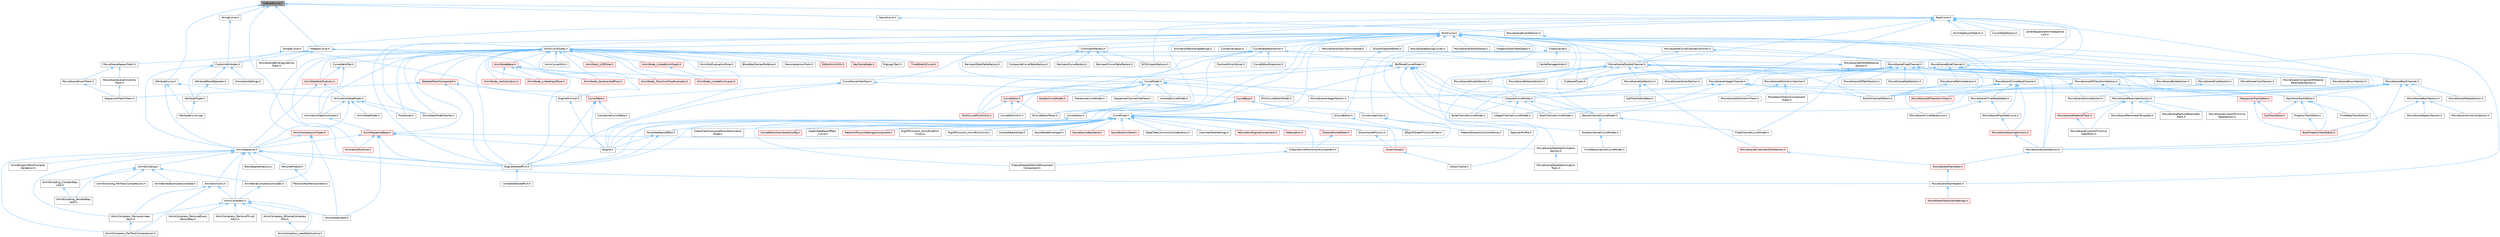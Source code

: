 digraph "IndexedCurve.h"
{
 // INTERACTIVE_SVG=YES
 // LATEX_PDF_SIZE
  bgcolor="transparent";
  edge [fontname=Helvetica,fontsize=10,labelfontname=Helvetica,labelfontsize=10];
  node [fontname=Helvetica,fontsize=10,shape=box,height=0.2,width=0.4];
  Node1 [id="Node000001",label="IndexedCurve.h",height=0.2,width=0.4,color="gray40", fillcolor="grey60", style="filled", fontcolor="black",tooltip=" "];
  Node1 -> Node2 [id="edge1_Node000001_Node000002",dir="back",color="steelblue1",style="solid",tooltip=" "];
  Node2 [id="Node000002",label="AttributeCurve.h",height=0.2,width=0.4,color="grey40", fillcolor="white", style="filled",URL="$d6/d16/AttributeCurve_8h.html",tooltip=" "];
  Node2 -> Node3 [id="edge2_Node000002_Node000003",dir="back",color="steelblue1",style="solid",tooltip=" "];
  Node3 [id="Node000003",label="AnimSequence.h",height=0.2,width=0.4,color="grey40", fillcolor="white", style="filled",URL="$d0/d8a/AnimSequence_8h.html",tooltip=" "];
  Node3 -> Node4 [id="edge3_Node000003_Node000004",dir="back",color="steelblue1",style="solid",tooltip=" "];
  Node4 [id="Node000004",label="AnimBlueprintPostCompile\lValidation.h",height=0.2,width=0.4,color="grey40", fillcolor="white", style="filled",URL="$de/d1b/AnimBlueprintPostCompileValidation_8h.html",tooltip=" "];
  Node3 -> Node5 [id="edge4_Node000003_Node000005",dir="back",color="steelblue1",style="solid",tooltip=" "];
  Node5 [id="Node000005",label="AnimCompress.h",height=0.2,width=0.4,color="grey40", fillcolor="white", style="filled",URL="$dd/d6d/AnimCompress_8h.html",tooltip=" "];
  Node5 -> Node6 [id="edge5_Node000005_Node000006",dir="back",color="steelblue1",style="solid",tooltip=" "];
  Node6 [id="Node000006",label="AnimCompress_BitwiseCompress\lOnly.h",height=0.2,width=0.4,color="grey40", fillcolor="white", style="filled",URL="$df/dd5/AnimCompress__BitwiseCompressOnly_8h.html",tooltip=" "];
  Node6 -> Node7 [id="edge6_Node000006_Node000007",dir="back",color="steelblue1",style="solid",tooltip=" "];
  Node7 [id="Node000007",label="AnimCompress_LeastDestructive.h",height=0.2,width=0.4,color="grey40", fillcolor="white", style="filled",URL="$da/d93/AnimCompress__LeastDestructive_8h.html",tooltip=" "];
  Node5 -> Node7 [id="edge7_Node000005_Node000007",dir="back",color="steelblue1",style="solid",tooltip=" "];
  Node5 -> Node8 [id="edge8_Node000005_Node000008",dir="back",color="steelblue1",style="solid",tooltip=" "];
  Node8 [id="Node000008",label="AnimCompress_RemoveEvery\lSecondKey.h",height=0.2,width=0.4,color="grey40", fillcolor="white", style="filled",URL="$d6/dc2/AnimCompress__RemoveEverySecondKey_8h.html",tooltip=" "];
  Node5 -> Node9 [id="edge9_Node000005_Node000009",dir="back",color="steelblue1",style="solid",tooltip=" "];
  Node9 [id="Node000009",label="AnimCompress_RemoveLinear\lKeys.h",height=0.2,width=0.4,color="grey40", fillcolor="white", style="filled",URL="$d1/d0a/AnimCompress__RemoveLinearKeys_8h.html",tooltip=" "];
  Node9 -> Node10 [id="edge10_Node000009_Node000010",dir="back",color="steelblue1",style="solid",tooltip=" "];
  Node10 [id="Node000010",label="AnimCompress_PerTrackCompression.h",height=0.2,width=0.4,color="grey40", fillcolor="white", style="filled",URL="$d1/d22/AnimCompress__PerTrackCompression_8h.html",tooltip=" "];
  Node5 -> Node11 [id="edge11_Node000005_Node000011",dir="back",color="steelblue1",style="solid",tooltip=" "];
  Node11 [id="Node000011",label="AnimCompress_RemoveTrivial\lKeys.h",height=0.2,width=0.4,color="grey40", fillcolor="white", style="filled",URL="$d0/d60/AnimCompress__RemoveTrivialKeys_8h.html",tooltip=" "];
  Node5 -> Node12 [id="edge12_Node000005_Node000012",dir="back",color="steelblue1",style="solid",tooltip=" "];
  Node12 [id="Node000012",label="AnimStreamable.h",height=0.2,width=0.4,color="grey40", fillcolor="white", style="filled",URL="$d1/d46/AnimStreamable_8h.html",tooltip=" "];
  Node3 -> Node10 [id="edge13_Node000003_Node000010",dir="back",color="steelblue1",style="solid",tooltip=" "];
  Node3 -> Node9 [id="edge14_Node000003_Node000009",dir="back",color="steelblue1",style="solid",tooltip=" "];
  Node3 -> Node13 [id="edge15_Node000003_Node000013",dir="back",color="steelblue1",style="solid",tooltip=" "];
  Node13 [id="Node000013",label="AnimEncoding.h",height=0.2,width=0.4,color="grey40", fillcolor="white", style="filled",URL="$d9/dfd/AnimEncoding_8h.html",tooltip=" "];
  Node13 -> Node14 [id="edge16_Node000013_Node000014",dir="back",color="steelblue1",style="solid",tooltip=" "];
  Node14 [id="Node000014",label="AnimBoneCompressionCodec.h",height=0.2,width=0.4,color="grey40", fillcolor="white", style="filled",URL="$dd/dc3/AnimBoneCompressionCodec_8h.html",tooltip=" "];
  Node14 -> Node5 [id="edge17_Node000014_Node000005",dir="back",color="steelblue1",style="solid",tooltip=" "];
  Node13 -> Node15 [id="edge18_Node000013_Node000015",dir="back",color="steelblue1",style="solid",tooltip=" "];
  Node15 [id="Node000015",label="AnimBoneDecompressionData.h",height=0.2,width=0.4,color="grey40", fillcolor="white", style="filled",URL="$d9/d92/AnimBoneDecompressionData_8h.html",tooltip=" "];
  Node13 -> Node16 [id="edge19_Node000013_Node000016",dir="back",color="steelblue1",style="solid",tooltip=" "];
  Node16 [id="Node000016",label="AnimEncoding_ConstantKey\lLerp.h",height=0.2,width=0.4,color="grey40", fillcolor="white", style="filled",URL="$d8/d74/AnimEncoding__ConstantKeyLerp_8h.html",tooltip=" "];
  Node16 -> Node17 [id="edge20_Node000016_Node000017",dir="back",color="steelblue1",style="solid",tooltip=" "];
  Node17 [id="Node000017",label="AnimEncoding_VariableKey\lLerp.h",height=0.2,width=0.4,color="grey40", fillcolor="white", style="filled",URL="$d7/d4b/AnimEncoding__VariableKeyLerp_8h.html",tooltip=" "];
  Node13 -> Node18 [id="edge21_Node000013_Node000018",dir="back",color="steelblue1",style="solid",tooltip=" "];
  Node18 [id="Node000018",label="AnimEncoding_PerTrackCompression.h",height=0.2,width=0.4,color="grey40", fillcolor="white", style="filled",URL="$dc/d27/AnimEncoding__PerTrackCompression_8h.html",tooltip=" "];
  Node13 -> Node17 [id="edge22_Node000013_Node000017",dir="back",color="steelblue1",style="solid",tooltip=" "];
  Node3 -> Node19 [id="edge23_Node000003_Node000019",dir="back",color="steelblue1",style="solid",tooltip=" "];
  Node19 [id="Node000019",label="AnimationUtils.h",height=0.2,width=0.4,color="grey40", fillcolor="white", style="filled",URL="$d6/db6/AnimationUtils_8h.html",tooltip=" "];
  Node19 -> Node5 [id="edge24_Node000019_Node000005",dir="back",color="steelblue1",style="solid",tooltip=" "];
  Node19 -> Node10 [id="edge25_Node000019_Node000010",dir="back",color="steelblue1",style="solid",tooltip=" "];
  Node19 -> Node9 [id="edge26_Node000019_Node000009",dir="back",color="steelblue1",style="solid",tooltip=" "];
  Node3 -> Node20 [id="edge27_Node000003_Node000020",dir="back",color="steelblue1",style="solid",tooltip=" "];
  Node20 [id="Node000020",label="BlendSpaceAnalysis.h",height=0.2,width=0.4,color="grey40", fillcolor="white", style="filled",URL="$d7/daf/BlendSpaceAnalysis_8h.html",tooltip=" "];
  Node3 -> Node21 [id="edge28_Node000003_Node000021",dir="back",color="steelblue1",style="solid",tooltip=" "];
  Node21 [id="Node000021",label="EngineSharedPCH.h",height=0.2,width=0.4,color="grey40", fillcolor="white", style="filled",URL="$dc/dbb/EngineSharedPCH_8h.html",tooltip=" "];
  Node21 -> Node22 [id="edge29_Node000021_Node000022",dir="back",color="steelblue1",style="solid",tooltip=" "];
  Node22 [id="Node000022",label="UnrealEdSharedPCH.h",height=0.2,width=0.4,color="grey40", fillcolor="white", style="filled",URL="$d1/de6/UnrealEdSharedPCH_8h.html",tooltip=" "];
  Node3 -> Node23 [id="edge30_Node000003_Node000023",dir="back",color="steelblue1",style="solid",tooltip=" "];
  Node23 [id="Node000023",label="MovieSceneToolHelpers.h",height=0.2,width=0.4,color="grey40", fillcolor="white", style="filled",URL="$d4/d0e/MovieSceneToolHelpers_8h.html",tooltip=" "];
  Node23 -> Node24 [id="edge31_Node000023_Node000024",dir="back",color="steelblue1",style="solid",tooltip=" "];
  Node24 [id="Node000024",label="MovieSceneToolsUserSettings.h",height=0.2,width=0.4,color="red", fillcolor="#FFF0F0", style="filled",URL="$d5/dab/MovieSceneToolsUserSettings_8h.html",tooltip=" "];
  Node3 -> Node28 [id="edge32_Node000003_Node000028",dir="back",color="steelblue1",style="solid",tooltip=" "];
  Node28 [id="Node000028",label="PersonaModule.h",height=0.2,width=0.4,color="grey40", fillcolor="white", style="filled",URL="$de/d74/PersonaModule_8h.html",tooltip=" "];
  Node28 -> Node29 [id="edge33_Node000028_Node000029",dir="back",color="steelblue1",style="solid",tooltip=" "];
  Node29 [id="Node000029",label="PersonaToolMenuContext.h",height=0.2,width=0.4,color="grey40", fillcolor="white", style="filled",URL="$d6/d6c/PersonaToolMenuContext_8h.html",tooltip=" "];
  Node2 -> Node30 [id="edge34_Node000002_Node000030",dir="back",color="steelblue1",style="solid",tooltip=" "];
  Node30 [id="Node000030",label="AttributeCurve.cpp",height=0.2,width=0.4,color="grey40", fillcolor="white", style="filled",URL="$de/d39/AttributeCurve_8cpp.html",tooltip=" "];
  Node2 -> Node31 [id="edge35_Node000002_Node000031",dir="back",color="steelblue1",style="solid",tooltip=" "];
  Node31 [id="Node000031",label="IAnimationDataModel.h",height=0.2,width=0.4,color="grey40", fillcolor="white", style="filled",URL="$d3/dc4/IAnimationDataModel_8h.html",tooltip=" "];
  Node31 -> Node32 [id="edge36_Node000031_Node000032",dir="back",color="steelblue1",style="solid",tooltip=" "];
  Node32 [id="Node000032",label="AnimDataModel.h",height=0.2,width=0.4,color="grey40", fillcolor="white", style="filled",URL="$d8/dab/AnimDataModel_8h.html",tooltip=" "];
  Node31 -> Node33 [id="edge37_Node000031_Node000033",dir="back",color="steelblue1",style="solid",tooltip=" "];
  Node33 [id="Node000033",label="AnimDataModelHasher.h",height=0.2,width=0.4,color="grey40", fillcolor="white", style="filled",URL="$d1/d21/AnimDataModelHasher_8h.html",tooltip=" "];
  Node31 -> Node3 [id="edge38_Node000031_Node000003",dir="back",color="steelblue1",style="solid",tooltip=" "];
  Node31 -> Node34 [id="edge39_Node000031_Node000034",dir="back",color="steelblue1",style="solid",tooltip=" "];
  Node34 [id="Node000034",label="IAnimationDataController.h",height=0.2,width=0.4,color="grey40", fillcolor="white", style="filled",URL="$df/d22/IAnimationDataController_8h.html",tooltip=" "];
  Node34 -> Node35 [id="edge40_Node000034_Node000035",dir="back",color="steelblue1",style="solid",tooltip=" "];
  Node35 [id="Node000035",label="AnimSequenceBase.h",height=0.2,width=0.4,color="red", fillcolor="#FFF0F0", style="filled",URL="$db/d58/AnimSequenceBase_8h.html",tooltip=" "];
  Node35 -> Node3 [id="edge41_Node000035_Node000003",dir="back",color="steelblue1",style="solid",tooltip=" "];
  Node35 -> Node12 [id="edge42_Node000035_Node000012",dir="back",color="steelblue1",style="solid",tooltip=" "];
  Node35 -> Node50 [id="edge43_Node000035_Node000050",dir="back",color="steelblue1",style="solid",tooltip=" "];
  Node50 [id="Node000050",label="AnimationRuntime.h",height=0.2,width=0.4,color="red", fillcolor="#FFF0F0", style="filled",URL="$da/d93/AnimationRuntime_8h.html",tooltip=" "];
  Node35 -> Node43 [id="edge44_Node000035_Node000043",dir="back",color="steelblue1",style="solid",tooltip=" "];
  Node43 [id="Node000043",label="Engine.h",height=0.2,width=0.4,color="grey40", fillcolor="white", style="filled",URL="$d1/d34/Public_2Engine_8h.html",tooltip=" "];
  Node35 -> Node21 [id="edge45_Node000035_Node000021",dir="back",color="steelblue1",style="solid",tooltip=" "];
  Node35 -> Node174 [id="edge46_Node000035_Node000174",dir="back",color="steelblue1",style="solid",tooltip=" "];
  Node174 [id="Node000174",label="MovieSceneSkeletalAnimation\lSection.h",height=0.2,width=0.4,color="grey40", fillcolor="white", style="filled",URL="$de/d52/MovieSceneSkeletalAnimationSection_8h.html",tooltip=" "];
  Node174 -> Node175 [id="edge47_Node000174_Node000175",dir="back",color="steelblue1",style="solid",tooltip=" "];
  Node175 [id="Node000175",label="MovieSceneSkeletalAnimation\lTrack.h",height=0.2,width=0.4,color="grey40", fillcolor="white", style="filled",URL="$d1/dcb/MovieSceneSkeletalAnimationTrack_8h.html",tooltip=" "];
  Node31 -> Node176 [id="edge48_Node000031_Node000176",dir="back",color="steelblue1",style="solid",tooltip=" "];
  Node176 [id="Node000176",label="PoseAsset.h",height=0.2,width=0.4,color="grey40", fillcolor="white", style="filled",URL="$d9/dba/PoseAsset_8h.html",tooltip=" "];
  Node1 -> Node21 [id="edge49_Node000001_Node000021",dir="back",color="steelblue1",style="solid",tooltip=" "];
  Node1 -> Node177 [id="edge50_Node000001_Node000177",dir="back",color="steelblue1",style="solid",tooltip=" "];
  Node177 [id="Node000177",label="IntegralCurve.h",height=0.2,width=0.4,color="grey40", fillcolor="white", style="filled",URL="$d9/d18/IntegralCurve_8h.html",tooltip=" "];
  Node177 -> Node178 [id="edge51_Node000177_Node000178",dir="back",color="steelblue1",style="solid",tooltip=" "];
  Node178 [id="Node000178",label="CustomAttributes.h",height=0.2,width=0.4,color="grey40", fillcolor="white", style="filled",URL="$de/df2/CustomAttributes_8h.html",tooltip=" "];
  Node178 -> Node3 [id="edge52_Node000178_Node000003",dir="back",color="steelblue1",style="solid",tooltip=" "];
  Node178 -> Node179 [id="edge53_Node000178_Node000179",dir="back",color="steelblue1",style="solid",tooltip=" "];
  Node179 [id="Node000179",label="AnimationSettings.h",height=0.2,width=0.4,color="grey40", fillcolor="white", style="filled",URL="$d7/d2a/AnimationSettings_8h.html",tooltip=" "];
  Node178 -> Node180 [id="edge54_Node000178_Node000180",dir="back",color="steelblue1",style="solid",tooltip=" "];
  Node180 [id="Node000180",label="AttributeBlendOperator.h",height=0.2,width=0.4,color="grey40", fillcolor="white", style="filled",URL="$d4/d8d/AttributeBlendOperator_8h.html",tooltip=" "];
  Node180 -> Node181 [id="edge55_Node000180_Node000181",dir="back",color="steelblue1",style="solid",tooltip=" "];
  Node181 [id="Node000181",label="AttributeTypes.h",height=0.2,width=0.4,color="grey40", fillcolor="white", style="filled",URL="$db/d70/AttributeTypes_8h.html",tooltip=" "];
  Node181 -> Node30 [id="edge56_Node000181_Node000030",dir="back",color="steelblue1",style="solid",tooltip=" "];
  Node178 -> Node181 [id="edge57_Node000178_Node000181",dir="back",color="steelblue1",style="solid",tooltip=" "];
  Node177 -> Node182 [id="edge58_Node000177_Node000182",dir="back",color="steelblue1",style="solid",tooltip=" "];
  Node182 [id="Node000182",label="MovieSceneActorReference\lSection.h",height=0.2,width=0.4,color="grey40", fillcolor="white", style="filled",URL="$de/d12/MovieSceneActorReferenceSection_8h.html",tooltip=" "];
  Node182 -> Node183 [id="edge59_Node000182_Node000183",dir="back",color="steelblue1",style="solid",tooltip=" "];
  Node183 [id="Node000183",label="BuiltInChannelEditors.h",height=0.2,width=0.4,color="grey40", fillcolor="white", style="filled",URL="$df/daf/BuiltInChannelEditors_8h.html",tooltip=" "];
  Node182 -> Node184 [id="edge60_Node000182_Node000184",dir="back",color="steelblue1",style="solid",tooltip=" "];
  Node184 [id="Node000184",label="ClipboardTypes.h",height=0.2,width=0.4,color="grey40", fillcolor="white", style="filled",URL="$d2/dc6/ClipboardTypes_8h.html",tooltip=" "];
  Node182 -> Node185 [id="edge61_Node000182_Node000185",dir="back",color="steelblue1",style="solid",tooltip=" "];
  Node185 [id="Node000185",label="MovieSceneAudioSection.h",height=0.2,width=0.4,color="grey40", fillcolor="white", style="filled",URL="$da/d5f/MovieSceneAudioSection_8h.html",tooltip=" "];
  Node185 -> Node186 [id="edge62_Node000185_Node000186",dir="back",color="steelblue1",style="solid",tooltip=" "];
  Node186 [id="Node000186",label="MovieSceneTranslator.h",height=0.2,width=0.4,color="red", fillcolor="#FFF0F0", style="filled",URL="$d2/d49/MovieSceneTranslator_8h.html",tooltip=" "];
  Node186 -> Node23 [id="edge63_Node000186_Node000023",dir="back",color="steelblue1",style="solid",tooltip=" "];
  Node177 -> Node188 [id="edge64_Node000177_Node000188",dir="back",color="steelblue1",style="solid",tooltip=" "];
  Node188 [id="Node000188",label="MovieSceneBindingLifetime\lTrack.h",height=0.2,width=0.4,color="grey40", fillcolor="white", style="filled",URL="$d8/d77/MovieSceneBindingLifetimeTrack_8h.html",tooltip=" "];
  Node177 -> Node189 [id="edge65_Node000177_Node000189",dir="back",color="steelblue1",style="solid",tooltip=" "];
  Node189 [id="Node000189",label="MovieSceneEnumSection.h",height=0.2,width=0.4,color="grey40", fillcolor="white", style="filled",URL="$d7/d84/MovieSceneEnumSection_8h.html",tooltip=" "];
  Node177 -> Node190 [id="edge66_Node000177_Node000190",dir="back",color="steelblue1",style="solid",tooltip=" "];
  Node190 [id="Node000190",label="MovieSceneIntegerSection.h",height=0.2,width=0.4,color="grey40", fillcolor="white", style="filled",URL="$d6/d5f/MovieSceneIntegerSection_8h.html",tooltip=" "];
  Node177 -> Node191 [id="edge67_Node000177_Node000191",dir="back",color="steelblue1",style="solid",tooltip=" "];
  Node191 [id="Node000191",label="MovieSceneSpawnTrack.h",height=0.2,width=0.4,color="grey40", fillcolor="white", style="filled",URL="$d3/d03/MovieSceneSpawnTrack_8h.html",tooltip=" "];
  Node191 -> Node192 [id="edge68_Node000191_Node000192",dir="back",color="steelblue1",style="solid",tooltip=" "];
  Node192 [id="Node000192",label="MovieSceneEventTrack.h",height=0.2,width=0.4,color="grey40", fillcolor="white", style="filled",URL="$d3/d79/MovieSceneEventTrack_8h.html",tooltip=" "];
  Node192 -> Node193 [id="edge69_Node000192_Node000193",dir="back",color="steelblue1",style="solid",tooltip=" "];
  Node193 [id="Node000193",label="SequencerTrackFilters.h",height=0.2,width=0.4,color="grey40", fillcolor="white", style="filled",URL="$df/d72/SequencerTrackFilters_8h.html",tooltip=" "];
  Node191 -> Node194 [id="edge70_Node000191_Node000194",dir="back",color="steelblue1",style="solid",tooltip=" "];
  Node194 [id="Node000194",label="MovieSceneLevelVisibility\lTrack.h",height=0.2,width=0.4,color="grey40", fillcolor="white", style="filled",URL="$d8/dae/MovieSceneLevelVisibilityTrack_8h.html",tooltip=" "];
  Node194 -> Node193 [id="edge71_Node000194_Node000193",dir="back",color="steelblue1",style="solid",tooltip=" "];
  Node1 -> Node195 [id="edge72_Node000001_Node000195",dir="back",color="steelblue1",style="solid",tooltip=" "];
  Node195 [id="Node000195",label="NameCurve.h",height=0.2,width=0.4,color="grey40", fillcolor="white", style="filled",URL="$db/d1e/NameCurve_8h.html",tooltip=" "];
  Node195 -> Node196 [id="edge73_Node000195_Node000196",dir="back",color="steelblue1",style="solid",tooltip=" "];
  Node196 [id="Node000196",label="MovieSceneEventSection.h",height=0.2,width=0.4,color="grey40", fillcolor="white", style="filled",URL="$d6/dc4/MovieSceneEventSection_8h.html",tooltip=" "];
  Node196 -> Node184 [id="edge74_Node000196_Node000184",dir="back",color="steelblue1",style="solid",tooltip=" "];
  Node1 -> Node197 [id="edge75_Node000001_Node000197",dir="back",color="steelblue1",style="solid",tooltip=" "];
  Node197 [id="Node000197",label="RealCurve.h",height=0.2,width=0.4,color="grey40", fillcolor="white", style="filled",URL="$df/df2/RealCurve_8h.html",tooltip=" "];
  Node197 -> Node198 [id="edge76_Node000197_Node000198",dir="back",color="steelblue1",style="solid",tooltip=" "];
  Node198 [id="Node000198",label="AnimSeqExportOption.h",height=0.2,width=0.4,color="grey40", fillcolor="white", style="filled",URL="$d2/dc4/AnimSeqExportOption_8h.html",tooltip=" "];
  Node197 -> Node199 [id="edge77_Node000197_Node000199",dir="back",color="steelblue1",style="solid",tooltip=" "];
  Node199 [id="Node000199",label="CurveTableFactory.h",height=0.2,width=0.4,color="grey40", fillcolor="white", style="filled",URL="$df/dfe/CurveTableFactory_8h.html",tooltip=" "];
  Node197 -> Node200 [id="edge78_Node000197_Node000200",dir="back",color="steelblue1",style="solid",tooltip=" "];
  Node200 [id="Node000200",label="LevelSequenceAnimSequence\lLink.h",height=0.2,width=0.4,color="grey40", fillcolor="white", style="filled",URL="$d0/d19/LevelSequenceAnimSequenceLink_8h.html",tooltip=" "];
  Node197 -> Node201 [id="edge79_Node000197_Node000201",dir="back",color="steelblue1",style="solid",tooltip=" "];
  Node201 [id="Node000201",label="MovieSceneBoolChannel.h",height=0.2,width=0.4,color="grey40", fillcolor="white", style="filled",URL="$d9/d66/MovieSceneBoolChannel_8h.html",tooltip=" "];
  Node201 -> Node202 [id="edge80_Node000201_Node000202",dir="back",color="steelblue1",style="solid",tooltip=" "];
  Node202 [id="Node000202",label="BoolChannelCurveModel.h",height=0.2,width=0.4,color="grey40", fillcolor="white", style="filled",URL="$d0/d51/BoolChannelCurveModel_8h.html",tooltip=" "];
  Node201 -> Node183 [id="edge81_Node000201_Node000183",dir="back",color="steelblue1",style="solid",tooltip=" "];
  Node201 -> Node203 [id="edge82_Node000201_Node000203",dir="back",color="steelblue1",style="solid",tooltip=" "];
  Node203 [id="Node000203",label="ChannelCurveModel.h",height=0.2,width=0.4,color="grey40", fillcolor="white", style="filled",URL="$de/dfa/ChannelCurveModel_8h.html",tooltip=" "];
  Node203 -> Node204 [id="edge83_Node000203_Node000204",dir="back",color="steelblue1",style="solid",tooltip=" "];
  Node204 [id="Node000204",label="BezierChannelCurveModel.h",height=0.2,width=0.4,color="grey40", fillcolor="white", style="filled",URL="$d3/d63/BezierChannelCurveModel_8h.html",tooltip=" "];
  Node204 -> Node205 [id="edge84_Node000204_Node000205",dir="back",color="steelblue1",style="solid",tooltip=" "];
  Node205 [id="Node000205",label="DoubleChannelCurveModel.h",height=0.2,width=0.4,color="grey40", fillcolor="white", style="filled",URL="$d1/d5b/DoubleChannelCurveModel_8h.html",tooltip=" "];
  Node205 -> Node206 [id="edge85_Node000205_Node000206",dir="back",color="steelblue1",style="solid",tooltip=" "];
  Node206 [id="Node000206",label="TimeWarpChannelCurveModel.h",height=0.2,width=0.4,color="grey40", fillcolor="white", style="filled",URL="$d6/d46/TimeWarpChannelCurveModel_8h.html",tooltip=" "];
  Node204 -> Node207 [id="edge86_Node000204_Node000207",dir="back",color="steelblue1",style="solid",tooltip=" "];
  Node207 [id="Node000207",label="FloatChannelCurveModel.h",height=0.2,width=0.4,color="grey40", fillcolor="white", style="filled",URL="$d0/d27/FloatChannelCurveModel_8h.html",tooltip=" "];
  Node203 -> Node202 [id="edge87_Node000203_Node000202",dir="back",color="steelblue1",style="solid",tooltip=" "];
  Node203 -> Node208 [id="edge88_Node000203_Node000208",dir="back",color="steelblue1",style="solid",tooltip=" "];
  Node208 [id="Node000208",label="ByteChannelCurveModel.h",height=0.2,width=0.4,color="grey40", fillcolor="white", style="filled",URL="$d8/d3d/ByteChannelCurveModel_8h.html",tooltip=" "];
  Node203 -> Node209 [id="edge89_Node000203_Node000209",dir="back",color="steelblue1",style="solid",tooltip=" "];
  Node209 [id="Node000209",label="IntegerChannelCurveModel.h",height=0.2,width=0.4,color="grey40", fillcolor="white", style="filled",URL="$df/d26/IntegerChannelCurveModel_8h.html",tooltip=" "];
  Node201 -> Node210 [id="edge90_Node000201_Node000210",dir="back",color="steelblue1",style="solid",tooltip=" "];
  Node210 [id="Node000210",label="KeyframeTrackEditor.h",height=0.2,width=0.4,color="grey40", fillcolor="white", style="filled",URL="$dd/d47/KeyframeTrackEditor_8h.html",tooltip=" "];
  Node210 -> Node211 [id="edge91_Node000210_Node000211",dir="back",color="steelblue1",style="solid",tooltip=" "];
  Node211 [id="Node000211",label="BoolPropertyTrackEditor.h",height=0.2,width=0.4,color="red", fillcolor="#FFF0F0", style="filled",URL="$db/d07/BoolPropertyTrackEditor_8h.html",tooltip=" "];
  Node210 -> Node213 [id="edge92_Node000210_Node000213",dir="back",color="steelblue1",style="solid",tooltip=" "];
  Node213 [id="Node000213",label="PropertyTrackEditor.h",height=0.2,width=0.4,color="grey40", fillcolor="white", style="filled",URL="$da/d9a/PropertyTrackEditor_8h.html",tooltip=" "];
  Node213 -> Node211 [id="edge93_Node000213_Node000211",dir="back",color="steelblue1",style="solid",tooltip=" "];
  Node210 -> Node214 [id="edge94_Node000210_Node000214",dir="back",color="steelblue1",style="solid",tooltip=" "];
  Node214 [id="Node000214",label="SubTrackEditor.h",height=0.2,width=0.4,color="red", fillcolor="#FFF0F0", style="filled",URL="$d8/d5b/SubTrackEditor_8h.html",tooltip=" "];
  Node210 -> Node216 [id="edge95_Node000210_Node000216",dir="back",color="steelblue1",style="solid",tooltip=" "];
  Node216 [id="Node000216",label="TimeWarpTrackEditor.h",height=0.2,width=0.4,color="grey40", fillcolor="white", style="filled",URL="$dc/d2e/TimeWarpTrackEditor_8h.html",tooltip=" "];
  Node201 -> Node185 [id="edge96_Node000201_Node000185",dir="back",color="steelblue1",style="solid",tooltip=" "];
  Node201 -> Node217 [id="edge97_Node000201_Node000217",dir="back",color="steelblue1",style="solid",tooltip=" "];
  Node217 [id="Node000217",label="MovieSceneBoolSection.h",height=0.2,width=0.4,color="grey40", fillcolor="white", style="filled",URL="$dd/d49/MovieSceneBoolSection_8h.html",tooltip=" "];
  Node217 -> Node211 [id="edge98_Node000217_Node000211",dir="back",color="steelblue1",style="solid",tooltip=" "];
  Node217 -> Node218 [id="edge99_Node000217_Node000218",dir="back",color="steelblue1",style="solid",tooltip=" "];
  Node218 [id="Node000218",label="MovieSceneSpawnSection.h",height=0.2,width=0.4,color="grey40", fillcolor="white", style="filled",URL="$df/d38/MovieSceneSpawnSection_8h.html",tooltip=" "];
  Node217 -> Node219 [id="edge100_Node000217_Node000219",dir="back",color="steelblue1",style="solid",tooltip=" "];
  Node219 [id="Node000219",label="MovieSceneVisibilitySection.h",height=0.2,width=0.4,color="grey40", fillcolor="white", style="filled",URL="$d2/dfe/MovieSceneVisibilitySection_8h.html",tooltip=" "];
  Node201 -> Node220 [id="edge101_Node000201_Node000220",dir="back",color="steelblue1",style="solid",tooltip=" "];
  Node220 [id="Node000220",label="MovieSceneMediaSection.h",height=0.2,width=0.4,color="grey40", fillcolor="white", style="filled",URL="$d2/df2/MovieSceneMediaSection_8h.html",tooltip=" "];
  Node201 -> Node221 [id="edge102_Node000201_Node000221",dir="back",color="steelblue1",style="solid",tooltip=" "];
  Node221 [id="Node000221",label="MovieSceneParameterSection.h",height=0.2,width=0.4,color="grey40", fillcolor="white", style="filled",URL="$de/d65/MovieSceneParameterSection_8h.html",tooltip=" "];
  Node221 -> Node222 [id="edge103_Node000221_Node000222",dir="back",color="steelblue1",style="solid",tooltip=" "];
  Node222 [id="Node000222",label="MovieSceneCustomPrimitive\lDataSection.h",height=0.2,width=0.4,color="grey40", fillcolor="white", style="filled",URL="$d2/d78/MovieSceneCustomPrimitiveDataSection_8h.html",tooltip=" "];
  Node221 -> Node223 [id="edge104_Node000221_Node000223",dir="back",color="steelblue1",style="solid",tooltip=" "];
  Node223 [id="Node000223",label="MovieSceneCustomPrimitive\lDataTrack.h",height=0.2,width=0.4,color="grey40", fillcolor="white", style="filled",URL="$db/d39/MovieSceneCustomPrimitiveDataTrack_8h.html",tooltip=" "];
  Node221 -> Node224 [id="edge105_Node000221_Node000224",dir="back",color="steelblue1",style="solid",tooltip=" "];
  Node224 [id="Node000224",label="MovieSceneMaterialTrack.h",height=0.2,width=0.4,color="red", fillcolor="#FFF0F0", style="filled",URL="$d8/d92/MovieSceneMaterialTrack_8h.html",tooltip=" "];
  Node224 -> Node223 [id="edge106_Node000224_Node000223",dir="back",color="steelblue1",style="solid",tooltip=" "];
  Node221 -> Node265 [id="edge107_Node000221_Node000265",dir="back",color="steelblue1",style="solid",tooltip=" "];
  Node265 [id="Node000265",label="MovieSceneParameterTemplate.h",height=0.2,width=0.4,color="grey40", fillcolor="white", style="filled",URL="$d9/df3/MovieSceneParameterTemplate_8h.html",tooltip=" "];
  Node221 -> Node266 [id="edge108_Node000221_Node000266",dir="back",color="steelblue1",style="solid",tooltip=" "];
  Node266 [id="Node000266",label="MovieSceneParticleParameter\lTrack.h",height=0.2,width=0.4,color="grey40", fillcolor="white", style="filled",URL="$d2/d09/MovieSceneParticleParameterTrack_8h.html",tooltip=" "];
  Node197 -> Node267 [id="edge109_Node000197_Node000267",dir="back",color="steelblue1",style="solid",tooltip=" "];
  Node267 [id="Node000267",label="MovieSceneByteChannel.h",height=0.2,width=0.4,color="grey40", fillcolor="white", style="filled",URL="$d2/dda/MovieSceneByteChannel_8h.html",tooltip=" "];
  Node267 -> Node183 [id="edge110_Node000267_Node000183",dir="back",color="steelblue1",style="solid",tooltip=" "];
  Node267 -> Node208 [id="edge111_Node000267_Node000208",dir="back",color="steelblue1",style="solid",tooltip=" "];
  Node267 -> Node268 [id="edge112_Node000267_Node000268",dir="back",color="steelblue1",style="solid",tooltip=" "];
  Node268 [id="Node000268",label="MovieSceneByteSection.h",height=0.2,width=0.4,color="grey40", fillcolor="white", style="filled",URL="$da/dd4/MovieSceneByteSection_8h.html",tooltip=" "];
  Node267 -> Node189 [id="edge113_Node000267_Node000189",dir="back",color="steelblue1",style="solid",tooltip=" "];
  Node267 -> Node269 [id="edge114_Node000267_Node000269",dir="back",color="steelblue1",style="solid",tooltip=" "];
  Node269 [id="Node000269",label="MovieSceneParticleSection.h",height=0.2,width=0.4,color="grey40", fillcolor="white", style="filled",URL="$d4/ddc/MovieSceneParticleSection_8h.html",tooltip=" "];
  Node269 -> Node183 [id="edge115_Node000269_Node000183",dir="back",color="steelblue1",style="solid",tooltip=" "];
  Node197 -> Node270 [id="edge116_Node000197_Node000270",dir="back",color="steelblue1",style="solid",tooltip=" "];
  Node270 [id="Node000270",label="MovieSceneDoubleChannel.h",height=0.2,width=0.4,color="grey40", fillcolor="white", style="filled",URL="$d3/d7d/MovieSceneDoubleChannel_8h.html",tooltip=" "];
  Node270 -> Node204 [id="edge117_Node000270_Node000204",dir="back",color="steelblue1",style="solid",tooltip=" "];
  Node270 -> Node183 [id="edge118_Node000270_Node000183",dir="back",color="steelblue1",style="solid",tooltip=" "];
  Node270 -> Node203 [id="edge119_Node000270_Node000203",dir="back",color="steelblue1",style="solid",tooltip=" "];
  Node270 -> Node184 [id="edge120_Node000270_Node000184",dir="back",color="steelblue1",style="solid",tooltip=" "];
  Node270 -> Node205 [id="edge121_Node000270_Node000205",dir="back",color="steelblue1",style="solid",tooltip=" "];
  Node270 -> Node210 [id="edge122_Node000270_Node000210",dir="back",color="steelblue1",style="solid",tooltip=" "];
  Node270 -> Node271 [id="edge123_Node000270_Node000271",dir="back",color="steelblue1",style="solid",tooltip=" "];
  Node271 [id="Node000271",label="MovieScene3DTransformSection.h",height=0.2,width=0.4,color="grey40", fillcolor="white", style="filled",URL="$de/dab/MovieScene3DTransformSection_8h.html",tooltip=" "];
  Node271 -> Node272 [id="edge124_Node000271_Node000272",dir="back",color="steelblue1",style="solid",tooltip=" "];
  Node272 [id="Node000272",label="ISequencerTrackEditor.h",height=0.2,width=0.4,color="red", fillcolor="#FFF0F0", style="filled",URL="$df/dca/ISequencerTrackEditor_8h.html",tooltip=" "];
  Node272 -> Node211 [id="edge125_Node000272_Node000211",dir="back",color="steelblue1",style="solid",tooltip=" "];
  Node272 -> Node214 [id="edge126_Node000272_Node000214",dir="back",color="steelblue1",style="solid",tooltip=" "];
  Node271 -> Node245 [id="edge127_Node000271_Node000245",dir="back",color="steelblue1",style="solid",tooltip=" "];
  Node245 [id="Node000245",label="MovieScene3DTransformTrack.h",height=0.2,width=0.4,color="red", fillcolor="#FFF0F0", style="filled",URL="$d9/d06/MovieScene3DTransformTrack_8h.html",tooltip=" "];
  Node271 -> Node221 [id="edge128_Node000271_Node000221",dir="back",color="steelblue1",style="solid",tooltip=" "];
  Node270 -> Node296 [id="edge129_Node000270_Node000296",dir="back",color="steelblue1",style="solid",tooltip=" "];
  Node296 [id="Node000296",label="MovieSceneDoubleSection.h",height=0.2,width=0.4,color="grey40", fillcolor="white", style="filled",URL="$d3/df4/MovieSceneDoubleSection_8h.html",tooltip=" "];
  Node270 -> Node297 [id="edge130_Node000270_Node000297",dir="back",color="steelblue1",style="solid",tooltip=" "];
  Node297 [id="Node000297",label="MovieSceneRotatorSection.h",height=0.2,width=0.4,color="grey40", fillcolor="white", style="filled",URL="$d0/d8d/MovieSceneRotatorSection_8h.html",tooltip=" "];
  Node270 -> Node298 [id="edge131_Node000270_Node000298",dir="back",color="steelblue1",style="solid",tooltip=" "];
  Node298 [id="Node000298",label="MovieSceneSubSection.h",height=0.2,width=0.4,color="grey40", fillcolor="white", style="filled",URL="$dd/d38/MovieSceneSubSection_8h.html",tooltip=" "];
  Node298 -> Node299 [id="edge132_Node000298_Node000299",dir="back",color="steelblue1",style="solid",tooltip=" "];
  Node299 [id="Node000299",label="MovieSceneCinematicShotSection.h",height=0.2,width=0.4,color="red", fillcolor="#FFF0F0", style="filled",URL="$d2/d14/MovieSceneCinematicShotSection_8h.html",tooltip=" "];
  Node299 -> Node186 [id="edge133_Node000299_Node000186",dir="back",color="steelblue1",style="solid",tooltip=" "];
  Node298 -> Node301 [id="edge134_Node000298_Node000301",dir="back",color="steelblue1",style="solid",tooltip=" "];
  Node301 [id="Node000301",label="SubTrackEditorBase.h",height=0.2,width=0.4,color="grey40", fillcolor="white", style="filled",URL="$db/d33/SubTrackEditorBase_8h.html",tooltip=" "];
  Node270 -> Node302 [id="edge135_Node000270_Node000302",dir="back",color="steelblue1",style="solid",tooltip=" "];
  Node302 [id="Node000302",label="MovieSceneTimeWarpChannel.h",height=0.2,width=0.4,color="grey40", fillcolor="white", style="filled",URL="$df/d1d/MovieSceneTimeWarpChannel_8h.html",tooltip=" "];
  Node302 -> Node183 [id="edge136_Node000302_Node000183",dir="back",color="steelblue1",style="solid",tooltip=" "];
  Node302 -> Node303 [id="edge137_Node000302_Node000303",dir="back",color="steelblue1",style="solid",tooltip=" "];
  Node303 [id="Node000303",label="MovieScenePlayRateCurve.h",height=0.2,width=0.4,color="grey40", fillcolor="white", style="filled",URL="$da/d11/MovieScenePlayRateCurve_8h.html",tooltip=" "];
  Node303 -> Node304 [id="edge138_Node000303_Node000304",dir="back",color="steelblue1",style="solid",tooltip=" "];
  Node304 [id="Node000304",label="MovieSceneScalingAnchors.h",height=0.2,width=0.4,color="red", fillcolor="#FFF0F0", style="filled",URL="$df/d7b/MovieSceneScalingAnchors_8h.html",tooltip=" "];
  Node304 -> Node185 [id="edge139_Node000304_Node000185",dir="back",color="steelblue1",style="solid",tooltip=" "];
  Node302 -> Node304 [id="edge140_Node000302_Node000304",dir="back",color="steelblue1",style="solid",tooltip=" "];
  Node302 -> Node306 [id="edge141_Node000302_Node000306",dir="back",color="steelblue1",style="solid",tooltip=" "];
  Node306 [id="Node000306",label="MovieSceneTimeWarpCurve.h",height=0.2,width=0.4,color="grey40", fillcolor="white", style="filled",URL="$dc/d84/MovieSceneTimeWarpCurve_8h.html",tooltip=" "];
  Node302 -> Node307 [id="edge142_Node000302_Node000307",dir="back",color="steelblue1",style="solid",tooltip=" "];
  Node307 [id="Node000307",label="MovieSceneTimeWarpGetter.h",height=0.2,width=0.4,color="grey40", fillcolor="white", style="filled",URL="$dd/df3/MovieSceneTimeWarpGetter_8h.html",tooltip=" "];
  Node307 -> Node303 [id="edge143_Node000307_Node000303",dir="back",color="steelblue1",style="solid",tooltip=" "];
  Node307 -> Node306 [id="edge144_Node000307_Node000306",dir="back",color="steelblue1",style="solid",tooltip=" "];
  Node270 -> Node308 [id="edge145_Node000270_Node000308",dir="back",color="steelblue1",style="solid",tooltip=" "];
  Node308 [id="Node000308",label="MovieSceneVectorSection.h",height=0.2,width=0.4,color="grey40", fillcolor="white", style="filled",URL="$d6/d29/MovieSceneVectorSection_8h.html",tooltip=" "];
  Node197 -> Node309 [id="edge146_Node000197_Node000309",dir="back",color="steelblue1",style="solid",tooltip=" "];
  Node309 [id="Node000309",label="MovieSceneFloatChannel.h",height=0.2,width=0.4,color="grey40", fillcolor="white", style="filled",URL="$d9/d9e/MovieSceneFloatChannel_8h.html",tooltip=" "];
  Node309 -> Node204 [id="edge147_Node000309_Node000204",dir="back",color="steelblue1",style="solid",tooltip=" "];
  Node309 -> Node183 [id="edge148_Node000309_Node000183",dir="back",color="steelblue1",style="solid",tooltip=" "];
  Node309 -> Node203 [id="edge149_Node000309_Node000203",dir="back",color="steelblue1",style="solid",tooltip=" "];
  Node309 -> Node184 [id="edge150_Node000309_Node000184",dir="back",color="steelblue1",style="solid",tooltip=" "];
  Node309 -> Node207 [id="edge151_Node000309_Node000207",dir="back",color="steelblue1",style="solid",tooltip=" "];
  Node309 -> Node210 [id="edge152_Node000309_Node000210",dir="back",color="steelblue1",style="solid",tooltip=" "];
  Node309 -> Node310 [id="edge153_Node000309_Node000310",dir="back",color="steelblue1",style="solid",tooltip=" "];
  Node310 [id="Node000310",label="MovieScene3DPathSection.h",height=0.2,width=0.4,color="grey40", fillcolor="white", style="filled",URL="$d6/dd4/MovieScene3DPathSection_8h.html",tooltip=" "];
  Node309 -> Node271 [id="edge154_Node000309_Node000271",dir="back",color="steelblue1",style="solid",tooltip=" "];
  Node309 -> Node185 [id="edge155_Node000309_Node000185",dir="back",color="steelblue1",style="solid",tooltip=" "];
  Node309 -> Node311 [id="edge156_Node000309_Node000311",dir="back",color="steelblue1",style="solid",tooltip=" "];
  Node311 [id="Node000311",label="MovieSceneColorSection.h",height=0.2,width=0.4,color="grey40", fillcolor="white", style="filled",URL="$dd/dd4/MovieSceneColorSection_8h.html",tooltip=" "];
  Node309 -> Node312 [id="edge157_Node000309_Node000312",dir="back",color="steelblue1",style="solid",tooltip=" "];
  Node312 [id="Node000312",label="MovieSceneComponentMaterial\lParameterSection.h",height=0.2,width=0.4,color="grey40", fillcolor="white", style="filled",URL="$dd/d3d/MovieSceneComponentMaterialParameterSection_8h.html",tooltip=" "];
  Node309 -> Node313 [id="edge158_Node000309_Node000313",dir="back",color="steelblue1",style="solid",tooltip=" "];
  Node313 [id="Node000313",label="MovieSceneFadeSection.h",height=0.2,width=0.4,color="grey40", fillcolor="white", style="filled",URL="$d8/db8/MovieSceneFadeSection_8h.html",tooltip=" "];
  Node309 -> Node314 [id="edge159_Node000309_Node000314",dir="back",color="steelblue1",style="solid",tooltip=" "];
  Node314 [id="Node000314",label="MovieSceneFloatSection.h",height=0.2,width=0.4,color="grey40", fillcolor="white", style="filled",URL="$dc/d18/MovieSceneFloatSection_8h.html",tooltip=" "];
  Node314 -> Node315 [id="edge160_Node000314_Node000315",dir="back",color="steelblue1",style="solid",tooltip=" "];
  Node315 [id="Node000315",label="MovieSceneSlomoSection.h",height=0.2,width=0.4,color="grey40", fillcolor="white", style="filled",URL="$d1/de5/MovieSceneSlomoSection_8h.html",tooltip=" "];
  Node309 -> Node221 [id="edge161_Node000309_Node000221",dir="back",color="steelblue1",style="solid",tooltip=" "];
  Node309 -> Node174 [id="edge162_Node000309_Node000174",dir="back",color="steelblue1",style="solid",tooltip=" "];
  Node309 -> Node315 [id="edge163_Node000309_Node000315",dir="back",color="steelblue1",style="solid",tooltip=" "];
  Node309 -> Node316 [id="edge164_Node000309_Node000316",dir="back",color="steelblue1",style="solid",tooltip=" "];
  Node316 [id="Node000316",label="MovieSceneStitchAnimSection.h",height=0.2,width=0.4,color="grey40", fillcolor="white", style="filled",URL="$de/d74/MovieSceneStitchAnimSection_8h.html",tooltip=" "];
  Node316 -> Node317 [id="edge165_Node000316_Node000317",dir="back",color="steelblue1",style="solid",tooltip=" "];
  Node317 [id="Node000317",label="MovieSceneStitchAnimTrack.h",height=0.2,width=0.4,color="grey40", fillcolor="white", style="filled",URL="$d3/d17/MovieSceneStitchAnimTrack_8h.html",tooltip=" "];
  Node316 -> Node318 [id="edge166_Node000316_Node000318",dir="back",color="steelblue1",style="solid",tooltip=" "];
  Node318 [id="Node000318",label="PoseSearchTracksComponent\lTypes.h",height=0.2,width=0.4,color="grey40", fillcolor="white", style="filled",URL="$d8/d7d/PoseSearchTracksComponentTypes_8h.html",tooltip=" "];
  Node309 -> Node308 [id="edge167_Node000309_Node000308",dir="back",color="steelblue1",style="solid",tooltip=" "];
  Node197 -> Node319 [id="edge168_Node000197_Node000319",dir="back",color="steelblue1",style="solid",tooltip=" "];
  Node319 [id="Node000319",label="MovieSceneIntegerChannel.h",height=0.2,width=0.4,color="grey40", fillcolor="white", style="filled",URL="$de/d6a/MovieSceneIntegerChannel_8h.html",tooltip=" "];
  Node319 -> Node183 [id="edge169_Node000319_Node000183",dir="back",color="steelblue1",style="solid",tooltip=" "];
  Node319 -> Node203 [id="edge170_Node000319_Node000203",dir="back",color="steelblue1",style="solid",tooltip=" "];
  Node319 -> Node209 [id="edge171_Node000319_Node000209",dir="back",color="steelblue1",style="solid",tooltip=" "];
  Node319 -> Node210 [id="edge172_Node000319_Node000210",dir="back",color="steelblue1",style="solid",tooltip=" "];
  Node319 -> Node185 [id="edge173_Node000319_Node000185",dir="back",color="steelblue1",style="solid",tooltip=" "];
  Node319 -> Node190 [id="edge174_Node000319_Node000190",dir="back",color="steelblue1",style="solid",tooltip=" "];
  Node197 -> Node320 [id="edge175_Node000197_Node000320",dir="back",color="steelblue1",style="solid",tooltip=" "];
  Node320 [id="Node000320",label="RichCurve.h",height=0.2,width=0.4,color="grey40", fillcolor="white", style="filled",URL="$d2/d61/RichCurve_8h.html",tooltip=" "];
  Node320 -> Node321 [id="edge176_Node000320_Node000321",dir="back",color="steelblue1",style="solid",tooltip=" "];
  Node321 [id="Node000321",label="AnimCurveTypes.h",height=0.2,width=0.4,color="grey40", fillcolor="white", style="filled",URL="$d2/d19/AnimCurveTypes_8h.html",tooltip=" "];
  Node321 -> Node322 [id="edge177_Node000321_Node000322",dir="back",color="steelblue1",style="solid",tooltip=" "];
  Node322 [id="Node000322",label="AnimCompressionTypes.h",height=0.2,width=0.4,color="red", fillcolor="#FFF0F0", style="filled",URL="$d1/d3b/AnimCompressionTypes_8h.html",tooltip=" "];
  Node322 -> Node14 [id="edge178_Node000322_Node000014",dir="back",color="steelblue1",style="solid",tooltip=" "];
  Node322 -> Node3 [id="edge179_Node000322_Node000003",dir="back",color="steelblue1",style="solid",tooltip=" "];
  Node322 -> Node12 [id="edge180_Node000322_Node000012",dir="back",color="steelblue1",style="solid",tooltip=" "];
  Node321 -> Node329 [id="edge181_Node000321_Node000329",dir="back",color="steelblue1",style="solid",tooltip=" "];
  Node329 [id="Node000329",label="AnimCurveUtils.h",height=0.2,width=0.4,color="grey40", fillcolor="white", style="filled",URL="$d2/d99/AnimCurveUtils_8h.html",tooltip=" "];
  Node321 -> Node33 [id="edge182_Node000321_Node000033",dir="back",color="steelblue1",style="solid",tooltip=" "];
  Node321 -> Node330 [id="edge183_Node000321_Node000330",dir="back",color="steelblue1",style="solid",tooltip=" "];
  Node330 [id="Node000330",label="AnimDataNotifications.h",height=0.2,width=0.4,color="red", fillcolor="#FFF0F0", style="filled",URL="$df/dfa/AnimDataNotifications_8h.html",tooltip=" "];
  Node330 -> Node3 [id="edge184_Node000330_Node000003",dir="back",color="steelblue1",style="solid",tooltip=" "];
  Node330 -> Node31 [id="edge185_Node000330_Node000031",dir="back",color="steelblue1",style="solid",tooltip=" "];
  Node321 -> Node333 [id="edge186_Node000321_Node000333",dir="back",color="steelblue1",style="solid",tooltip=" "];
  Node333 [id="Node000333",label="AnimNext_LODPose.h",height=0.2,width=0.4,color="red", fillcolor="#FFF0F0", style="filled",URL="$d7/d76/AnimNext__LODPose_8h.html",tooltip=" "];
  Node321 -> Node337 [id="edge187_Node000321_Node000337",dir="back",color="steelblue1",style="solid",tooltip=" "];
  Node337 [id="Node000337",label="AnimNodeBase.h",height=0.2,width=0.4,color="red", fillcolor="#FFF0F0", style="filled",URL="$d9/dce/AnimNodeBase_8h.html",tooltip=" "];
  Node337 -> Node345 [id="edge188_Node000337_Node000345",dir="back",color="steelblue1",style="solid",tooltip=" "];
  Node345 [id="Node000345",label="AnimNode_Inertialization.h",height=0.2,width=0.4,color="red", fillcolor="#FFF0F0", style="filled",URL="$d8/d62/AnimNode__Inertialization_8h.html",tooltip=" "];
  Node337 -> Node347 [id="edge189_Node000337_Node000347",dir="back",color="steelblue1",style="solid",tooltip=" "];
  Node347 [id="Node000347",label="AnimNode_LinkedInputPose.h",height=0.2,width=0.4,color="red", fillcolor="#FFF0F0", style="filled",URL="$d3/d07/AnimNode__LinkedInputPose_8h.html",tooltip=" "];
  Node337 -> Node353 [id="edge190_Node000337_Node000353",dir="back",color="steelblue1",style="solid",tooltip=" "];
  Node353 [id="Node000353",label="AnimNode_SaveCachedPose.h",height=0.2,width=0.4,color="red", fillcolor="#FFF0F0", style="filled",URL="$d8/d46/AnimNode__SaveCachedPose_8h.html",tooltip=" "];
  Node337 -> Node354 [id="edge191_Node000337_Node000354",dir="back",color="steelblue1",style="solid",tooltip=" "];
  Node354 [id="Node000354",label="AnimNode_TransitionPoseEvaluator.h",height=0.2,width=0.4,color="red", fillcolor="#FFF0F0", style="filled",URL="$db/df6/AnimNode__TransitionPoseEvaluator_8h.html",tooltip=" "];
  Node337 -> Node21 [id="edge192_Node000337_Node000021",dir="back",color="steelblue1",style="solid",tooltip=" "];
  Node321 -> Node345 [id="edge193_Node000321_Node000345",dir="back",color="steelblue1",style="solid",tooltip=" "];
  Node321 -> Node343 [id="edge194_Node000321_Node000343",dir="back",color="steelblue1",style="solid",tooltip=" "];
  Node343 [id="Node000343",label="AnimNode_LinkedAnimGraph.h",height=0.2,width=0.4,color="red", fillcolor="#FFF0F0", style="filled",URL="$d8/d5e/AnimNode__LinkedAnimGraph_8h.html",tooltip=" "];
  Node343 -> Node344 [id="edge195_Node000343_Node000344",dir="back",color="steelblue1",style="solid",tooltip=" "];
  Node344 [id="Node000344",label="AnimNode_LinkedAnimLayer.h",height=0.2,width=0.4,color="red", fillcolor="#FFF0F0", style="filled",URL="$da/d11/AnimNode__LinkedAnimLayer_8h.html",tooltip=" "];
  Node321 -> Node344 [id="edge196_Node000321_Node000344",dir="back",color="steelblue1",style="solid",tooltip=" "];
  Node321 -> Node347 [id="edge197_Node000321_Node000347",dir="back",color="steelblue1",style="solid",tooltip=" "];
  Node321 -> Node353 [id="edge198_Node000321_Node000353",dir="back",color="steelblue1",style="solid",tooltip=" "];
  Node321 -> Node354 [id="edge199_Node000321_Node000354",dir="back",color="steelblue1",style="solid",tooltip=" "];
  Node321 -> Node35 [id="edge200_Node000321_Node000035",dir="back",color="steelblue1",style="solid",tooltip=" "];
  Node321 -> Node357 [id="edge201_Node000321_Node000357",dir="back",color="steelblue1",style="solid",tooltip=" "];
  Node357 [id="Node000357",label="AnimSlotEvaluationPose.h",height=0.2,width=0.4,color="grey40", fillcolor="white", style="filled",URL="$db/d61/AnimSlotEvaluationPose_8h.html",tooltip=" "];
  Node321 -> Node50 [id="edge202_Node000321_Node000050",dir="back",color="steelblue1",style="solid",tooltip=" "];
  Node321 -> Node358 [id="edge203_Node000321_Node000358",dir="back",color="steelblue1",style="solid",tooltip=" "];
  Node358 [id="Node000358",label="BlendKeyframesPerBone.h",height=0.2,width=0.4,color="grey40", fillcolor="white", style="filled",URL="$d0/d52/BlendKeyframesPerBone_8h.html",tooltip=" "];
  Node321 -> Node359 [id="edge204_Node000321_Node000359",dir="back",color="steelblue1",style="solid",tooltip=" "];
  Node359 [id="Node000359",label="CurveIdentifier.h",height=0.2,width=0.4,color="grey40", fillcolor="white", style="filled",URL="$d7/d2c/CurveIdentifier_8h.html",tooltip=" "];
  Node359 -> Node330 [id="edge205_Node000359_Node000330",dir="back",color="steelblue1",style="solid",tooltip=" "];
  Node359 -> Node34 [id="edge206_Node000359_Node000034",dir="back",color="steelblue1",style="solid",tooltip=" "];
  Node321 -> Node360 [id="edge207_Node000321_Node000360",dir="back",color="steelblue1",style="solid",tooltip=" "];
  Node360 [id="Node000360",label="DecompressionTools.h",height=0.2,width=0.4,color="grey40", fillcolor="white", style="filled",URL="$db/dae/DecompressionTools_8h.html",tooltip=" "];
  Node321 -> Node361 [id="edge208_Node000321_Node000361",dir="back",color="steelblue1",style="solid",tooltip=" "];
  Node361 [id="Node000361",label="EditorAnimUtils.h",height=0.2,width=0.4,color="red", fillcolor="#FFF0F0", style="filled",URL="$d1/dd4/EditorAnimUtils_8h.html",tooltip=" "];
  Node321 -> Node43 [id="edge209_Node000321_Node000043",dir="back",color="steelblue1",style="solid",tooltip=" "];
  Node321 -> Node42 [id="edge210_Node000321_Node000042",dir="back",color="steelblue1",style="solid",tooltip=" "];
  Node42 [id="Node000042",label="EngineMinimal.h",height=0.2,width=0.4,color="grey40", fillcolor="white", style="filled",URL="$d0/d2c/EngineMinimal_8h.html",tooltip=" "];
  Node42 -> Node43 [id="edge211_Node000042_Node000043",dir="back",color="steelblue1",style="solid",tooltip=" "];
  Node321 -> Node21 [id="edge212_Node000321_Node000021",dir="back",color="steelblue1",style="solid",tooltip=" "];
  Node321 -> Node34 [id="edge213_Node000321_Node000034",dir="back",color="steelblue1",style="solid",tooltip=" "];
  Node321 -> Node363 [id="edge214_Node000321_Node000363",dir="back",color="steelblue1",style="solid",tooltip=" "];
  Node363 [id="Node000363",label="KeyframeState.h",height=0.2,width=0.4,color="red", fillcolor="#FFF0F0", style="filled",URL="$d3/dcd/KeyframeState_8h.html",tooltip=" "];
  Node321 -> Node176 [id="edge215_Node000321_Node000176",dir="back",color="steelblue1",style="solid",tooltip=" "];
  Node321 -> Node370 [id="edge216_Node000321_Node000370",dir="back",color="steelblue1",style="solid",tooltip=" "];
  Node370 [id="Node000370",label="RigLogicTask.h",height=0.2,width=0.4,color="grey40", fillcolor="white", style="filled",URL="$dd/de7/RigLogicTask_8h.html",tooltip=" "];
  Node321 -> Node371 [id="edge217_Node000321_Node000371",dir="back",color="steelblue1",style="solid",tooltip=" "];
  Node371 [id="Node000371",label="SkeletalMeshComponent.h",height=0.2,width=0.4,color="red", fillcolor="#FFF0F0", style="filled",URL="$d8/db5/SkeletalMeshComponent_8h.html",tooltip=" "];
  Node371 -> Node42 [id="edge218_Node000371_Node000042",dir="back",color="steelblue1",style="solid",tooltip=" "];
  Node371 -> Node21 [id="edge219_Node000371_Node000021",dir="back",color="steelblue1",style="solid",tooltip=" "];
  Node371 -> Node193 [id="edge220_Node000371_Node000193",dir="back",color="steelblue1",style="solid",tooltip=" "];
  Node321 -> Node424 [id="edge221_Node000321_Node000424",dir="back",color="steelblue1",style="solid",tooltip=" "];
  Node424 [id="Node000424",label="TimeStretchCurve.h",height=0.2,width=0.4,color="red", fillcolor="#FFF0F0", style="filled",URL="$dc/df5/TimeStretchCurve_8h.html",tooltip=" "];
  Node320 -> Node33 [id="edge222_Node000320_Node000033",dir="back",color="steelblue1",style="solid",tooltip=" "];
  Node320 -> Node425 [id="edge223_Node000320_Node000425",dir="back",color="steelblue1",style="solid",tooltip=" "];
  Node425 [id="Node000425",label="AnimationRecordingSettings.h",height=0.2,width=0.4,color="grey40", fillcolor="white", style="filled",URL="$d8/dfd/AnimationRecordingSettings_8h.html",tooltip=" "];
  Node320 -> Node426 [id="edge224_Node000320_Node000426",dir="back",color="steelblue1",style="solid",tooltip=" "];
  Node426 [id="Node000426",label="CSVImportFactory.h",height=0.2,width=0.4,color="grey40", fillcolor="white", style="filled",URL="$df/d17/CSVImportFactory_8h.html",tooltip=" "];
  Node426 -> Node427 [id="edge225_Node000426_Node000427",dir="back",color="steelblue1",style="solid",tooltip=" "];
  Node427 [id="Node000427",label="CompositeCurveTableFactory.h",height=0.2,width=0.4,color="grey40", fillcolor="white", style="filled",URL="$d2/d94/CompositeCurveTableFactory_8h.html",tooltip=" "];
  Node426 -> Node428 [id="edge226_Node000426_Node000428",dir="back",color="steelblue1",style="solid",tooltip=" "];
  Node428 [id="Node000428",label="ReimportCurveFactory.h",height=0.2,width=0.4,color="grey40", fillcolor="white", style="filled",URL="$d0/dfa/ReimportCurveFactory_8h.html",tooltip=" "];
  Node426 -> Node429 [id="edge227_Node000426_Node000429",dir="back",color="steelblue1",style="solid",tooltip=" "];
  Node429 [id="Node000429",label="ReimportCurveTableFactory.h",height=0.2,width=0.4,color="grey40", fillcolor="white", style="filled",URL="$d9/d35/ReimportCurveTableFactory_8h.html",tooltip=" "];
  Node426 -> Node430 [id="edge228_Node000426_Node000430",dir="back",color="steelblue1",style="solid",tooltip=" "];
  Node430 [id="Node000430",label="ReimportDataTableFactory.h",height=0.2,width=0.4,color="grey40", fillcolor="white", style="filled",URL="$d4/d95/ReimportDataTableFactory_8h.html",tooltip=" "];
  Node426 -> Node431 [id="edge229_Node000426_Node000431",dir="back",color="steelblue1",style="solid",tooltip=" "];
  Node431 [id="Node000431",label="SCSVImportOptions.h",height=0.2,width=0.4,color="grey40", fillcolor="white", style="filled",URL="$d7/dfe/SCSVImportOptions_8h.html",tooltip=" "];
  Node320 -> Node432 [id="edge230_Node000320_Node000432",dir="back",color="steelblue1",style="solid",tooltip=" "];
  Node432 [id="Node000432",label="ChaosCache.h",height=0.2,width=0.4,color="grey40", fillcolor="white", style="filled",URL="$d0/de3/ChaosCache_8h.html",tooltip=" "];
  Node432 -> Node433 [id="edge231_Node000432_Node000433",dir="back",color="steelblue1",style="solid",tooltip=" "];
  Node433 [id="Node000433",label="CacheManagerActor.h",height=0.2,width=0.4,color="grey40", fillcolor="white", style="filled",URL="$d6/d22/CacheManagerActor_8h.html",tooltip=" "];
  Node432 -> Node434 [id="edge232_Node000432_Node000434",dir="back",color="steelblue1",style="solid",tooltip=" "];
  Node434 [id="Node000434",label="GroomCache.h",height=0.2,width=0.4,color="grey40", fillcolor="white", style="filled",URL="$d7/d6e/GroomCache_8h.html",tooltip=" "];
  Node320 -> Node435 [id="edge233_Node000320_Node000435",dir="back",color="steelblue1",style="solid",tooltip=" "];
  Node435 [id="Node000435",label="CurveDataAbstraction.h",height=0.2,width=0.4,color="grey40", fillcolor="white", style="filled",URL="$dd/dbe/CurveDataAbstraction_8h.html",tooltip=" "];
  Node435 -> Node436 [id="edge234_Node000435_Node000436",dir="back",color="steelblue1",style="solid",tooltip=" "];
  Node436 [id="Node000436",label="CurveEditor.h",height=0.2,width=0.4,color="red", fillcolor="#FFF0F0", style="filled",URL="$d1/d27/CurveEditor_8h.html",tooltip=" "];
  Node436 -> Node446 [id="edge235_Node000436_Node000446",dir="back",color="steelblue1",style="solid",tooltip=" "];
  Node446 [id="Node000446",label="CurveEditorUtils.h",height=0.2,width=0.4,color="grey40", fillcolor="white", style="filled",URL="$d3/d81/CurveEditorUtils_8h.html",tooltip=" "];
  Node436 -> Node448 [id="edge236_Node000436_Node000448",dir="back",color="steelblue1",style="solid",tooltip=" "];
  Node448 [id="Node000448",label="MultiCurveMirrorUtils.h",height=0.2,width=0.4,color="red", fillcolor="#FFF0F0", style="filled",URL="$da/d1b/MultiCurveMirrorUtils_8h.html",tooltip=" "];
  Node436 -> Node445 [id="edge237_Node000436_Node000445",dir="back",color="steelblue1",style="solid",tooltip=" "];
  Node445 [id="Node000445",label="SCurveEditorPanel.h",height=0.2,width=0.4,color="grey40", fillcolor="white", style="filled",URL="$db/d60/SCurveEditorPanel_8h.html",tooltip=" "];
  Node435 -> Node453 [id="edge238_Node000435_Node000453",dir="back",color="steelblue1",style="solid",tooltip=" "];
  Node453 [id="Node000453",label="CurveEditorExtension.h",height=0.2,width=0.4,color="grey40", fillcolor="white", style="filled",URL="$da/d91/CurveEditorExtension_8h.html",tooltip=" "];
  Node435 -> Node454 [id="edge239_Node000435_Node000454",dir="back",color="steelblue1",style="solid",tooltip=" "];
  Node454 [id="Node000454",label="IBufferedCurveModel.h",height=0.2,width=0.4,color="grey40", fillcolor="white", style="filled",URL="$d5/dd9/IBufferedCurveModel_8h.html",tooltip=" "];
  Node454 -> Node204 [id="edge240_Node000454_Node000204",dir="back",color="steelblue1",style="solid",tooltip=" "];
  Node454 -> Node202 [id="edge241_Node000454_Node000202",dir="back",color="steelblue1",style="solid",tooltip=" "];
  Node454 -> Node208 [id="edge242_Node000454_Node000208",dir="back",color="steelblue1",style="solid",tooltip=" "];
  Node454 -> Node203 [id="edge243_Node000454_Node000203",dir="back",color="steelblue1",style="solid",tooltip=" "];
  Node454 -> Node436 [id="edge244_Node000454_Node000436",dir="back",color="steelblue1",style="solid",tooltip=" "];
  Node454 -> Node455 [id="edge245_Node000454_Node000455",dir="back",color="steelblue1",style="solid",tooltip=" "];
  Node455 [id="Node000455",label="CurveModel.h",height=0.2,width=0.4,color="grey40", fillcolor="white", style="filled",URL="$de/d1c/CurveModel_8h.html",tooltip=" "];
  Node455 -> Node203 [id="edge246_Node000455_Node000203",dir="back",color="steelblue1",style="solid",tooltip=" "];
  Node455 -> Node436 [id="edge247_Node000455_Node000436",dir="back",color="steelblue1",style="solid",tooltip=" "];
  Node455 -> Node446 [id="edge248_Node000455_Node000446",dir="back",color="steelblue1",style="solid",tooltip=" "];
  Node455 -> Node456 [id="edge249_Node000455_Node000456",dir="back",color="steelblue1",style="solid",tooltip=" "];
  Node456 [id="Node000456",label="InvertedCurveModel.h",height=0.2,width=0.4,color="grey40", fillcolor="white", style="filled",URL="$d0/de3/InvertedCurveModel_8h.html",tooltip=" "];
  Node455 -> Node457 [id="edge250_Node000455_Node000457",dir="back",color="steelblue1",style="solid",tooltip=" "];
  Node457 [id="Node000457",label="KeyBarCurveModel.h",height=0.2,width=0.4,color="red", fillcolor="#FFF0F0", style="filled",URL="$d7/da1/KeyBarCurveModel_8h.html",tooltip=" "];
  Node455 -> Node448 [id="edge251_Node000455_Node000448",dir="back",color="steelblue1",style="solid",tooltip=" "];
  Node455 -> Node459 [id="edge252_Node000455_Node000459",dir="back",color="steelblue1",style="solid",tooltip=" "];
  Node459 [id="Node000459",label="PiecewiseCurveModel.h",height=0.2,width=0.4,color="grey40", fillcolor="white", style="filled",URL="$dc/dc4/PiecewiseCurveModel_8h.html",tooltip=" "];
  Node455 -> Node460 [id="edge253_Node000455_Node000460",dir="back",color="steelblue1",style="solid",tooltip=" "];
  Node460 [id="Node000460",label="RichCurveEditorModel.h",height=0.2,width=0.4,color="grey40", fillcolor="white", style="filled",URL="$d9/d48/RichCurveEditorModel_8h.html",tooltip=" "];
  Node455 -> Node461 [id="edge254_Node000455_Node000461",dir="back",color="steelblue1",style="solid",tooltip=" "];
  Node461 [id="Node000461",label="SequencerChannelInterface.h",height=0.2,width=0.4,color="grey40", fillcolor="white", style="filled",URL="$da/d51/SequencerChannelInterface_8h.html",tooltip=" "];
  Node454 -> Node209 [id="edge255_Node000454_Node000209",dir="back",color="steelblue1",style="solid",tooltip=" "];
  Node454 -> Node460 [id="edge256_Node000454_Node000460",dir="back",color="steelblue1",style="solid",tooltip=" "];
  Node435 -> Node448 [id="edge257_Node000435_Node000448",dir="back",color="steelblue1",style="solid",tooltip=" "];
  Node435 -> Node462 [id="edge258_Node000435_Node000462",dir="back",color="steelblue1",style="solid",tooltip=" "];
  Node462 [id="Node000462",label="PositionMirrorSolver.h",height=0.2,width=0.4,color="grey40", fillcolor="white", style="filled",URL="$d1/d74/PositionMirrorSolver_8h.html",tooltip=" "];
  Node435 -> Node445 [id="edge259_Node000435_Node000445",dir="back",color="steelblue1",style="solid",tooltip=" "];
  Node320 -> Node463 [id="edge260_Node000320_Node000463",dir="back",color="steelblue1",style="solid",tooltip=" "];
  Node463 [id="Node000463",label="CurveEvaluation.h",height=0.2,width=0.4,color="grey40", fillcolor="white", style="filled",URL="$d3/d56/CurveEvaluation_8h.html",tooltip=" "];
  Node320 -> Node464 [id="edge261_Node000320_Node000464",dir="back",color="steelblue1",style="solid",tooltip=" "];
  Node464 [id="Node000464",label="CurveFloat.h",height=0.2,width=0.4,color="grey40", fillcolor="white", style="filled",URL="$d4/d92/CurveFloat_8h.html",tooltip=" "];
  Node464 -> Node465 [id="edge262_Node000464_Node000465",dir="back",color="steelblue1",style="solid",tooltip=" "];
  Node465 [id="Node000465",label="Attenuation.h",height=0.2,width=0.4,color="red", fillcolor="#FFF0F0", style="filled",URL="$d3/d18/Attenuation_8h.html",tooltip=" "];
  Node464 -> Node490 [id="edge263_Node000464_Node000490",dir="back",color="steelblue1",style="solid",tooltip=" "];
  Node490 [id="Node000490",label="ChaosFleshComputeMuscleActivation\lNode.h",height=0.2,width=0.4,color="grey40", fillcolor="white", style="filled",URL="$d2/d03/ChaosFleshComputeMuscleActivationNode_8h.html",tooltip=" "];
  Node464 -> Node491 [id="edge264_Node000464_Node000491",dir="back",color="steelblue1",style="solid",tooltip=" "];
  Node491 [id="Node000491",label="ChaosVehicleMovementComponent.h",height=0.2,width=0.4,color="grey40", fillcolor="white", style="filled",URL="$dc/dfc/ChaosVehicleMovementComponent_8h.html",tooltip=" "];
  Node491 -> Node492 [id="edge265_Node000491_Node000492",dir="back",color="steelblue1",style="solid",tooltip=" "];
  Node492 [id="Node000492",label="ChaosWheeledVehicleMovement\lComponent.h",height=0.2,width=0.4,color="grey40", fillcolor="white", style="filled",URL="$dc/d77/ChaosWheeledVehicleMovementComponent_8h.html",tooltip=" "];
  Node464 -> Node493 [id="edge266_Node000464_Node000493",dir="back",color="steelblue1",style="solid",tooltip=" "];
  Node493 [id="Node000493",label="ChaosVehicleWheel.h",height=0.2,width=0.4,color="red", fillcolor="#FFF0F0", style="filled",URL="$d6/d06/ChaosVehicleWheel_8h.html",tooltip=" "];
  Node493 -> Node491 [id="edge267_Node000493_Node000491",dir="back",color="steelblue1",style="solid",tooltip=" "];
  Node464 -> Node492 [id="edge268_Node000464_Node000492",dir="back",color="steelblue1",style="solid",tooltip=" "];
  Node464 -> Node496 [id="edge269_Node000464_Node000496",dir="back",color="steelblue1",style="solid",tooltip=" "];
  Node496 [id="Node000496",label="CurveEditorZoomScaleConfig.h",height=0.2,width=0.4,color="red", fillcolor="#FFF0F0", style="filled",URL="$de/de1/CurveEditorZoomScaleConfig_8h.html",tooltip=" "];
  Node464 -> Node43 [id="edge270_Node000464_Node000043",dir="back",color="steelblue1",style="solid",tooltip=" "];
  Node464 -> Node21 [id="edge271_Node000464_Node000021",dir="back",color="steelblue1",style="solid",tooltip=" "];
  Node464 -> Node498 [id="edge272_Node000464_Node000498",dir="back",color="steelblue1",style="solid",tooltip=" "];
  Node498 [id="Node000498",label="ForceFeedbackEffect.h",height=0.2,width=0.4,color="grey40", fillcolor="white", style="filled",URL="$d8/d28/ForceFeedbackEffect_8h.html",tooltip=" "];
  Node498 -> Node43 [id="edge273_Node000498_Node000043",dir="back",color="steelblue1",style="solid",tooltip=" "];
  Node498 -> Node21 [id="edge274_Node000498_Node000021",dir="back",color="steelblue1",style="solid",tooltip=" "];
  Node464 -> Node499 [id="edge275_Node000464_Node000499",dir="back",color="steelblue1",style="solid",tooltip=" "];
  Node499 [id="Node000499",label="GroomAsset.h",height=0.2,width=0.4,color="red", fillcolor="#FFF0F0", style="filled",URL="$d8/df1/GroomAsset_8h.html",tooltip=" "];
  Node499 -> Node434 [id="edge276_Node000499_Node000434",dir="back",color="steelblue1",style="solid",tooltip=" "];
  Node464 -> Node505 [id="edge277_Node000464_Node000505",dir="back",color="steelblue1",style="solid",tooltip=" "];
  Node505 [id="Node000505",label="GroomAssetPhysics.h",height=0.2,width=0.4,color="grey40", fillcolor="white", style="filled",URL="$df/dcf/GroomAssetPhysics_8h.html",tooltip=" "];
  Node505 -> Node499 [id="edge278_Node000505_Node000499",dir="back",color="steelblue1",style="solid",tooltip=" "];
  Node464 -> Node506 [id="edge279_Node000464_Node000506",dir="back",color="steelblue1",style="solid",tooltip=" "];
  Node506 [id="Node000506",label="HapticFeedbackEffect\l_Curve.h",height=0.2,width=0.4,color="grey40", fillcolor="white", style="filled",URL="$dd/d2d/HapticFeedbackEffect__Curve_8h.html",tooltip=" "];
  Node464 -> Node507 [id="edge280_Node000464_Node000507",dir="back",color="steelblue1",style="solid",tooltip=" "];
  Node507 [id="Node000507",label="NetworkPhysicsSettingsComponent.h",height=0.2,width=0.4,color="red", fillcolor="#FFF0F0", style="filled",URL="$dc/dea/NetworkPhysicsSettingsComponent_8h.html",tooltip=" "];
  Node464 -> Node518 [id="edge281_Node000464_Node000518",dir="back",color="steelblue1",style="solid",tooltip=" "];
  Node518 [id="Node000518",label="RigVMFunction_AnimEvalRich\lCurve.h",height=0.2,width=0.4,color="grey40", fillcolor="white", style="filled",URL="$d6/daa/RigVMFunction__AnimEvalRichCurve_8h.html",tooltip=" "];
  Node464 -> Node519 [id="edge282_Node000464_Node000519",dir="back",color="steelblue1",style="solid",tooltip=" "];
  Node519 [id="Node000519",label="RigVMFunction_AnimRichCurve.h",height=0.2,width=0.4,color="grey40", fillcolor="white", style="filled",URL="$de/dde/RigVMFunction__AnimRichCurve_8h.html",tooltip=" "];
  Node464 -> Node520 [id="edge283_Node000464_Node000520",dir="back",color="steelblue1",style="solid",tooltip=" "];
  Node520 [id="Node000520",label="SAudioRadialSlider.h",height=0.2,width=0.4,color="grey40", fillcolor="white", style="filled",URL="$dd/d5f/SAudioRadialSlider_8h.html",tooltip=" "];
  Node464 -> Node521 [id="edge284_Node000464_Node000521",dir="back",color="steelblue1",style="solid",tooltip=" "];
  Node521 [id="Node000521",label="SRigVMGraphPinCurveFloat.h",height=0.2,width=0.4,color="grey40", fillcolor="white", style="filled",URL="$d3/d13/SRigVMGraphPinCurveFloat_8h.html",tooltip=" "];
  Node464 -> Node522 [id="edge285_Node000464_Node000522",dir="back",color="steelblue1",style="solid",tooltip=" "];
  Node522 [id="Node000522",label="SoundNodeEnveloper.h",height=0.2,width=0.4,color="grey40", fillcolor="white", style="filled",URL="$d8/db7/SoundNodeEnveloper_8h.html",tooltip=" "];
  Node464 -> Node523 [id="edge286_Node000464_Node000523",dir="back",color="steelblue1",style="solid",tooltip=" "];
  Node523 [id="Node000523",label="SoundSourceBusSend.h",height=0.2,width=0.4,color="red", fillcolor="#FFF0F0", style="filled",URL="$d4/d47/SoundSourceBusSend_8h.html",tooltip=" "];
  Node464 -> Node525 [id="edge287_Node000464_Node000525",dir="back",color="steelblue1",style="solid",tooltip=" "];
  Node525 [id="Node000525",label="SoundSubmixSend.h",height=0.2,width=0.4,color="red", fillcolor="#FFF0F0", style="filled",URL="$d9/dd5/SoundSubmixSend_8h.html",tooltip=" "];
  Node464 -> Node556 [id="edge288_Node000464_Node000556",dir="back",color="steelblue1",style="solid",tooltip=" "];
  Node556 [id="Node000556",label="StateTreeCommonConsiderations.h",height=0.2,width=0.4,color="grey40", fillcolor="white", style="filled",URL="$d8/db4/StateTreeCommonConsiderations_8h.html",tooltip=" "];
  Node464 -> Node557 [id="edge289_Node000464_Node000557",dir="back",color="steelblue1",style="solid",tooltip=" "];
  Node557 [id="Node000557",label="UserInterfaceSettings.h",height=0.2,width=0.4,color="grey40", fillcolor="white", style="filled",URL="$d1/d79/UserInterfaceSettings_8h.html",tooltip=" "];
  Node464 -> Node558 [id="edge290_Node000464_Node000558",dir="back",color="steelblue1",style="solid",tooltip=" "];
  Node558 [id="Node000558",label="VehicleSimEngineComponent.h",height=0.2,width=0.4,color="red", fillcolor="#FFF0F0", style="filled",URL="$de/d60/VehicleSimEngineComponent_8h.html",tooltip=" "];
  Node320 -> Node560 [id="edge291_Node000320_Node000560",dir="back",color="steelblue1",style="solid",tooltip=" "];
  Node560 [id="Node000560",label="CurveLinearColor.h",height=0.2,width=0.4,color="grey40", fillcolor="white", style="filled",URL="$d5/dcf/CurveLinearColor_8h.html",tooltip=" "];
  Node560 -> Node43 [id="edge292_Node000560_Node000043",dir="back",color="steelblue1",style="solid",tooltip=" "];
  Node560 -> Node561 [id="edge293_Node000560_Node000561",dir="back",color="steelblue1",style="solid",tooltip=" "];
  Node561 [id="Node000561",label="MaterialExpressionColorRamp.h",height=0.2,width=0.4,color="grey40", fillcolor="white", style="filled",URL="$d6/d5a/MaterialExpressionColorRamp_8h.html",tooltip=" "];
  Node560 -> Node562 [id="edge294_Node000560_Node000562",dir="back",color="steelblue1",style="solid",tooltip=" "];
  Node562 [id="Node000562",label="SpecularProfile.h",height=0.2,width=0.4,color="grey40", fillcolor="white", style="filled",URL="$dc/d0b/SpecularProfile_8h.html",tooltip=" "];
  Node320 -> Node455 [id="edge295_Node000320_Node000455",dir="back",color="steelblue1",style="solid",tooltip=" "];
  Node320 -> Node563 [id="edge296_Node000320_Node000563",dir="back",color="steelblue1",style="solid",tooltip=" "];
  Node563 [id="Node000563",label="CurveOwnerInterface.h",height=0.2,width=0.4,color="grey40", fillcolor="white", style="filled",URL="$d1/d9a/CurveOwnerInterface_8h.html",tooltip=" "];
  Node563 -> Node564 [id="edge297_Node000563_Node000564",dir="back",color="steelblue1",style="solid",tooltip=" "];
  Node564 [id="Node000564",label="CurveBase.h",height=0.2,width=0.4,color="red", fillcolor="#FFF0F0", style="filled",URL="$d0/d66/CurveBase_8h.html",tooltip=" "];
  Node564 -> Node464 [id="edge298_Node000564_Node000464",dir="back",color="steelblue1",style="solid",tooltip=" "];
  Node564 -> Node560 [id="edge299_Node000564_Node000560",dir="back",color="steelblue1",style="solid",tooltip=" "];
  Node564 -> Node566 [id="edge300_Node000564_Node000566",dir="back",color="steelblue1",style="solid",tooltip=" "];
  Node566 [id="Node000566",label="CurveVector.h",height=0.2,width=0.4,color="grey40", fillcolor="white", style="filled",URL="$d5/d42/CurveVector_8h.html",tooltip=" "];
  Node566 -> Node43 [id="edge301_Node000566_Node000043",dir="back",color="steelblue1",style="solid",tooltip=" "];
  Node564 -> Node43 [id="edge302_Node000564_Node000043",dir="back",color="steelblue1",style="solid",tooltip=" "];
  Node564 -> Node21 [id="edge303_Node000564_Node000021",dir="back",color="steelblue1",style="solid",tooltip=" "];
  Node564 -> Node567 [id="edge304_Node000564_Node000567",dir="back",color="steelblue1",style="solid",tooltip=" "];
  Node567 [id="Node000567",label="SCurveEditor.h",height=0.2,width=0.4,color="grey40", fillcolor="white", style="filled",URL="$db/d9a/SCurveEditor_8h.html",tooltip=" "];
  Node567 -> Node521 [id="edge305_Node000567_Node000521",dir="back",color="steelblue1",style="solid",tooltip=" "];
  Node563 -> Node568 [id="edge306_Node000563_Node000568",dir="back",color="steelblue1",style="solid",tooltip=" "];
  Node568 [id="Node000568",label="CurveTable.h",height=0.2,width=0.4,color="red", fillcolor="#FFF0F0", style="filled",URL="$db/def/CurveTable_8h.html",tooltip=" "];
  Node568 -> Node569 [id="edge307_Node000568_Node000569",dir="back",color="steelblue1",style="solid",tooltip=" "];
  Node569 [id="Node000569",label="CompositeCurveTable.h",height=0.2,width=0.4,color="grey40", fillcolor="white", style="filled",URL="$db/d66/CompositeCurveTable_8h.html",tooltip=" "];
  Node568 -> Node43 [id="edge308_Node000568_Node000043",dir="back",color="steelblue1",style="solid",tooltip=" "];
  Node568 -> Node21 [id="edge309_Node000568_Node000021",dir="back",color="steelblue1",style="solid",tooltip=" "];
  Node563 -> Node21 [id="edge310_Node000563_Node000021",dir="back",color="steelblue1",style="solid",tooltip=" "];
  Node320 -> Node566 [id="edge311_Node000320_Node000566",dir="back",color="steelblue1",style="solid",tooltip=" "];
  Node320 -> Node21 [id="edge312_Node000320_Node000021",dir="back",color="steelblue1",style="solid",tooltip=" "];
  Node320 -> Node648 [id="edge313_Node000320_Node000648",dir="back",color="steelblue1",style="solid",tooltip=" "];
  Node648 [id="Node000648",label="IMovieSceneToolsTrackImporter.h",height=0.2,width=0.4,color="grey40", fillcolor="white", style="filled",URL="$df/d43/IMovieSceneToolsTrackImporter_8h.html",tooltip=" "];
  Node320 -> Node311 [id="edge314_Node000320_Node000311",dir="back",color="steelblue1",style="solid",tooltip=" "];
  Node320 -> Node312 [id="edge315_Node000320_Node000312",dir="back",color="steelblue1",style="solid",tooltip=" "];
  Node320 -> Node649 [id="edge316_Node000320_Node000649",dir="back",color="steelblue1",style="solid",tooltip=" "];
  Node649 [id="Node000649",label="MovieSceneCurveChannelCommon.h",height=0.2,width=0.4,color="grey40", fillcolor="white", style="filled",URL="$d2/db2/MovieSceneCurveChannelCommon_8h.html",tooltip=" "];
  Node649 -> Node270 [id="edge317_Node000649_Node000270",dir="back",color="steelblue1",style="solid",tooltip=" "];
  Node649 -> Node309 [id="edge318_Node000649_Node000309",dir="back",color="steelblue1",style="solid",tooltip=" "];
  Node320 -> Node270 [id="edge319_Node000320_Node000270",dir="back",color="steelblue1",style="solid",tooltip=" "];
  Node320 -> Node296 [id="edge320_Node000320_Node000296",dir="back",color="steelblue1",style="solid",tooltip=" "];
  Node320 -> Node650 [id="edge321_Node000320_Node000650",dir="back",color="steelblue1",style="solid",tooltip=" "];
  Node650 [id="Node000650",label="MovieSceneEasingCurves.h",height=0.2,width=0.4,color="grey40", fillcolor="white", style="filled",URL="$d3/db8/MovieSceneEasingCurves_8h.html",tooltip=" "];
  Node320 -> Node309 [id="edge322_Node000320_Node000309",dir="back",color="steelblue1",style="solid",tooltip=" "];
  Node320 -> Node314 [id="edge323_Node000320_Node000314",dir="back",color="steelblue1",style="solid",tooltip=" "];
  Node320 -> Node221 [id="edge324_Node000320_Node000221",dir="back",color="steelblue1",style="solid",tooltip=" "];
  Node320 -> Node23 [id="edge325_Node000320_Node000023",dir="back",color="steelblue1",style="solid",tooltip=" "];
  Node320 -> Node651 [id="edge326_Node000320_Node000651",dir="back",color="steelblue1",style="solid",tooltip=" "];
  Node651 [id="Node000651",label="MovieSceneToolsModule.h",height=0.2,width=0.4,color="grey40", fillcolor="white", style="filled",URL="$d3/d70/MovieSceneToolsModule_8h.html",tooltip=" "];
  Node320 -> Node308 [id="edge327_Node000320_Node000308",dir="back",color="steelblue1",style="solid",tooltip=" "];
  Node320 -> Node652 [id="edge328_Node000320_Node000652",dir="back",color="steelblue1",style="solid",tooltip=" "];
  Node652 [id="Node000652",label="PropertyEditorTestObject.h",height=0.2,width=0.4,color="grey40", fillcolor="white", style="filled",URL="$d5/db6/PropertyEditorTestObject_8h.html",tooltip=" "];
  Node320 -> Node653 [id="edge329_Node000320_Node000653",dir="back",color="steelblue1",style="solid",tooltip=" "];
  Node653 [id="Node000653",label="SColorGradientEditor.h",height=0.2,width=0.4,color="grey40", fillcolor="white", style="filled",URL="$d3/d99/SColorGradientEditor_8h.html",tooltip=" "];
  Node653 -> Node567 [id="edge330_Node000653_Node000567",dir="back",color="steelblue1",style="solid",tooltip=" "];
  Node320 -> Node445 [id="edge331_Node000320_Node000445",dir="back",color="steelblue1",style="solid",tooltip=" "];
  Node197 -> Node431 [id="edge332_Node000197_Node000431",dir="back",color="steelblue1",style="solid",tooltip=" "];
  Node197 -> Node445 [id="edge333_Node000197_Node000445",dir="back",color="steelblue1",style="solid",tooltip=" "];
  Node197 -> Node654 [id="edge334_Node000197_Node000654",dir="back",color="steelblue1",style="solid",tooltip=" "];
  Node654 [id="Node000654",label="SimpleCurve.h",height=0.2,width=0.4,color="grey40", fillcolor="white", style="filled",URL="$da/deb/SimpleCurve_8h.html",tooltip=" "];
  Node654 -> Node568 [id="edge335_Node000654_Node000568",dir="back",color="steelblue1",style="solid",tooltip=" "];
  Node654 -> Node178 [id="edge336_Node000654_Node000178",dir="back",color="steelblue1",style="solid",tooltip=" "];
  Node1 -> Node655 [id="edge337_Node000001_Node000655",dir="back",color="steelblue1",style="solid",tooltip=" "];
  Node655 [id="Node000655",label="StringCurve.h",height=0.2,width=0.4,color="grey40", fillcolor="white", style="filled",URL="$db/d1b/StringCurve_8h.html",tooltip=" "];
  Node655 -> Node178 [id="edge338_Node000655_Node000178",dir="back",color="steelblue1",style="solid",tooltip=" "];
}
